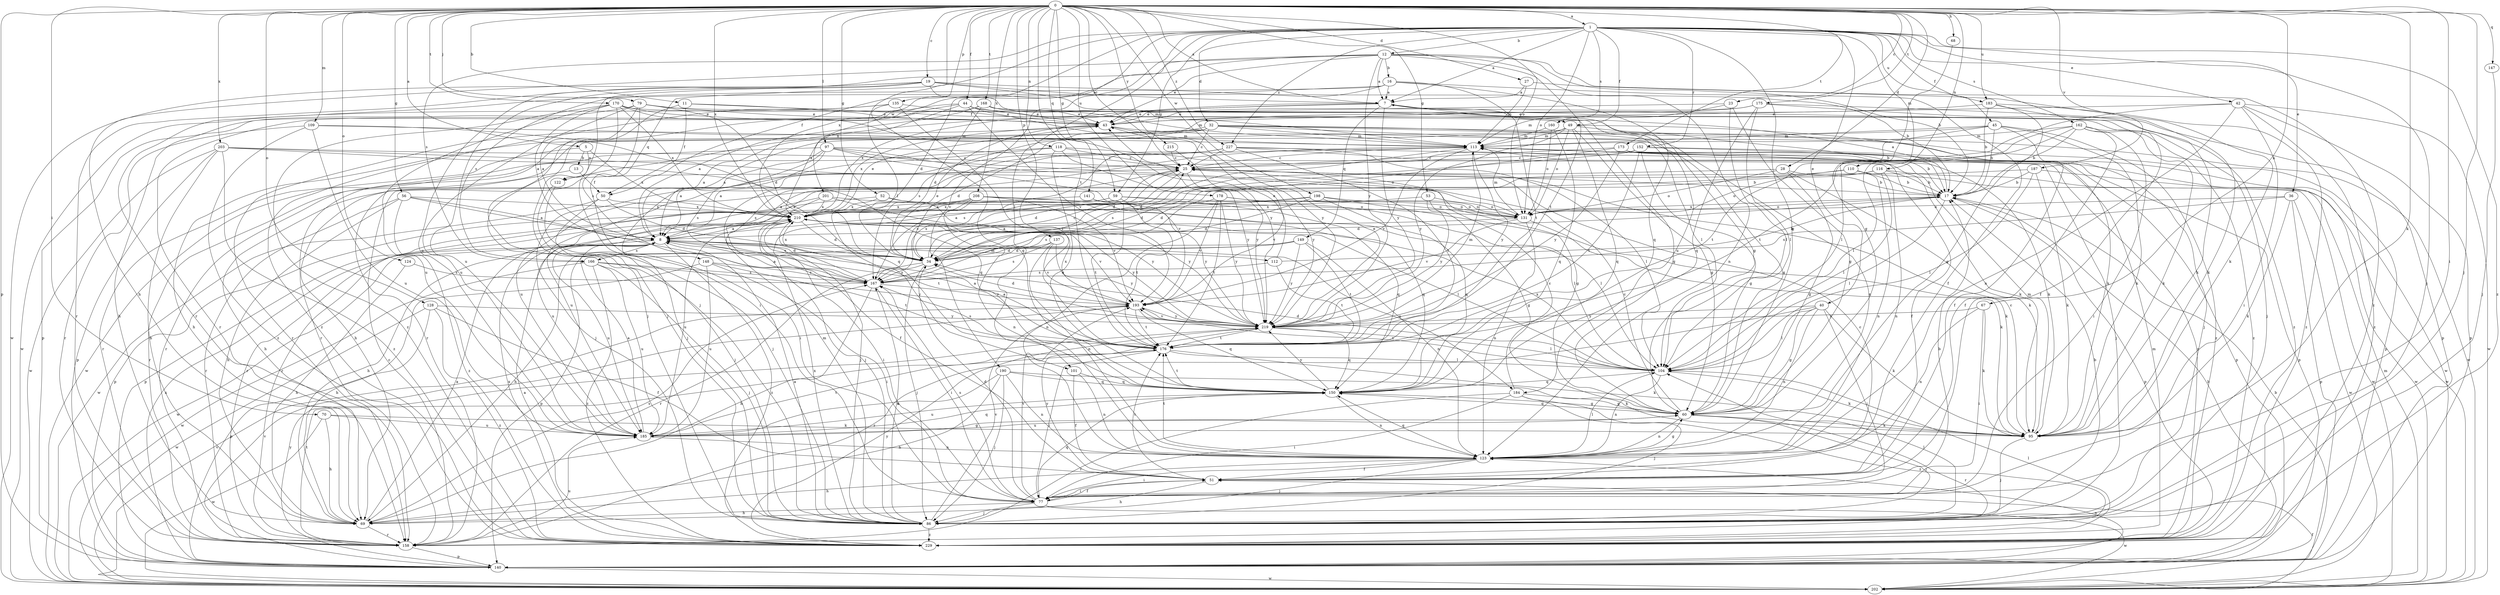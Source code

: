 strict digraph  {
0;
1;
5;
7;
8;
11;
12;
13;
16;
17;
19;
23;
25;
27;
28;
32;
34;
36;
40;
42;
43;
44;
45;
49;
50;
51;
52;
53;
56;
59;
60;
67;
68;
69;
70;
77;
79;
86;
95;
97;
101;
104;
109;
110;
112;
113;
116;
118;
122;
123;
124;
128;
131;
135;
137;
140;
141;
147;
148;
149;
150;
152;
158;
160;
162;
166;
167;
168;
170;
173;
175;
176;
178;
183;
184;
185;
187;
190;
193;
198;
201;
202;
203;
208;
210;
215;
219;
227;
229;
0 -> 1  [label=a];
0 -> 5  [label=a];
0 -> 7  [label=a];
0 -> 11  [label=b];
0 -> 19  [label=c];
0 -> 23  [label=c];
0 -> 25  [label=c];
0 -> 27  [label=d];
0 -> 28  [label=d];
0 -> 44  [label=f];
0 -> 52  [label=g];
0 -> 53  [label=g];
0 -> 56  [label=g];
0 -> 59  [label=g];
0 -> 67  [label=h];
0 -> 68  [label=h];
0 -> 70  [label=i];
0 -> 77  [label=i];
0 -> 79  [label=j];
0 -> 86  [label=j];
0 -> 95  [label=k];
0 -> 97  [label=l];
0 -> 101  [label=l];
0 -> 109  [label=m];
0 -> 116  [label=n];
0 -> 118  [label=n];
0 -> 124  [label=o];
0 -> 128  [label=o];
0 -> 131  [label=o];
0 -> 135  [label=p];
0 -> 137  [label=p];
0 -> 140  [label=p];
0 -> 141  [label=q];
0 -> 147  [label=q];
0 -> 168  [label=t];
0 -> 170  [label=t];
0 -> 173  [label=t];
0 -> 175  [label=t];
0 -> 176  [label=t];
0 -> 178  [label=u];
0 -> 183  [label=u];
0 -> 187  [label=v];
0 -> 198  [label=w];
0 -> 203  [label=x];
0 -> 208  [label=x];
0 -> 210  [label=x];
0 -> 215  [label=y];
0 -> 227  [label=z];
1 -> 7  [label=a];
1 -> 12  [label=b];
1 -> 32  [label=d];
1 -> 36  [label=e];
1 -> 40  [label=e];
1 -> 42  [label=e];
1 -> 45  [label=f];
1 -> 49  [label=f];
1 -> 59  [label=g];
1 -> 60  [label=g];
1 -> 86  [label=j];
1 -> 101  [label=l];
1 -> 110  [label=m];
1 -> 131  [label=o];
1 -> 148  [label=q];
1 -> 152  [label=r];
1 -> 160  [label=s];
1 -> 162  [label=s];
1 -> 166  [label=s];
1 -> 183  [label=u];
1 -> 190  [label=v];
1 -> 201  [label=w];
1 -> 210  [label=x];
1 -> 227  [label=z];
1 -> 229  [label=z];
5 -> 13  [label=b];
5 -> 122  [label=n];
5 -> 158  [label=r];
5 -> 210  [label=x];
7 -> 43  [label=e];
7 -> 122  [label=n];
7 -> 149  [label=q];
7 -> 184  [label=u];
7 -> 210  [label=x];
7 -> 219  [label=y];
7 -> 229  [label=z];
8 -> 34  [label=d];
8 -> 112  [label=m];
8 -> 166  [label=s];
8 -> 184  [label=u];
8 -> 185  [label=u];
8 -> 202  [label=w];
8 -> 229  [label=z];
11 -> 43  [label=e];
11 -> 49  [label=f];
11 -> 50  [label=f];
11 -> 86  [label=j];
12 -> 7  [label=a];
12 -> 16  [label=b];
12 -> 17  [label=b];
12 -> 43  [label=e];
12 -> 50  [label=f];
12 -> 69  [label=h];
12 -> 123  [label=n];
12 -> 176  [label=t];
12 -> 185  [label=u];
12 -> 219  [label=y];
12 -> 229  [label=z];
13 -> 50  [label=f];
13 -> 158  [label=r];
16 -> 7  [label=a];
16 -> 34  [label=d];
16 -> 51  [label=f];
16 -> 150  [label=q];
16 -> 158  [label=r];
16 -> 166  [label=s];
16 -> 176  [label=t];
17 -> 7  [label=a];
17 -> 34  [label=d];
17 -> 104  [label=l];
17 -> 131  [label=o];
17 -> 140  [label=p];
17 -> 210  [label=x];
19 -> 7  [label=a];
19 -> 17  [label=b];
19 -> 60  [label=g];
19 -> 86  [label=j];
19 -> 113  [label=m];
19 -> 158  [label=r];
19 -> 185  [label=u];
19 -> 202  [label=w];
23 -> 43  [label=e];
23 -> 60  [label=g];
23 -> 104  [label=l];
23 -> 113  [label=m];
25 -> 17  [label=b];
25 -> 34  [label=d];
25 -> 69  [label=h];
25 -> 167  [label=s];
25 -> 193  [label=v];
27 -> 7  [label=a];
27 -> 95  [label=k];
27 -> 113  [label=m];
28 -> 8  [label=a];
28 -> 17  [label=b];
28 -> 60  [label=g];
28 -> 95  [label=k];
28 -> 131  [label=o];
32 -> 8  [label=a];
32 -> 25  [label=c];
32 -> 34  [label=d];
32 -> 60  [label=g];
32 -> 69  [label=h];
32 -> 86  [label=j];
32 -> 113  [label=m];
32 -> 123  [label=n];
32 -> 158  [label=r];
32 -> 202  [label=w];
34 -> 25  [label=c];
34 -> 43  [label=e];
34 -> 86  [label=j];
34 -> 158  [label=r];
34 -> 167  [label=s];
34 -> 210  [label=x];
36 -> 95  [label=k];
36 -> 131  [label=o];
36 -> 140  [label=p];
36 -> 167  [label=s];
36 -> 202  [label=w];
40 -> 60  [label=g];
40 -> 77  [label=i];
40 -> 95  [label=k];
40 -> 104  [label=l];
40 -> 123  [label=n];
40 -> 158  [label=r];
40 -> 219  [label=y];
42 -> 43  [label=e];
42 -> 77  [label=i];
42 -> 104  [label=l];
42 -> 123  [label=n];
42 -> 140  [label=p];
42 -> 202  [label=w];
42 -> 229  [label=z];
43 -> 113  [label=m];
43 -> 140  [label=p];
43 -> 158  [label=r];
43 -> 210  [label=x];
44 -> 43  [label=e];
44 -> 86  [label=j];
44 -> 113  [label=m];
44 -> 140  [label=p];
44 -> 193  [label=v];
44 -> 210  [label=x];
44 -> 219  [label=y];
45 -> 17  [label=b];
45 -> 51  [label=f];
45 -> 95  [label=k];
45 -> 113  [label=m];
45 -> 158  [label=r];
45 -> 176  [label=t];
45 -> 229  [label=z];
49 -> 8  [label=a];
49 -> 17  [label=b];
49 -> 60  [label=g];
49 -> 95  [label=k];
49 -> 113  [label=m];
49 -> 131  [label=o];
49 -> 150  [label=q];
49 -> 219  [label=y];
50 -> 34  [label=d];
50 -> 86  [label=j];
50 -> 202  [label=w];
50 -> 210  [label=x];
51 -> 25  [label=c];
51 -> 69  [label=h];
51 -> 77  [label=i];
51 -> 176  [label=t];
51 -> 219  [label=y];
52 -> 104  [label=l];
52 -> 140  [label=p];
52 -> 210  [label=x];
52 -> 219  [label=y];
53 -> 60  [label=g];
53 -> 131  [label=o];
53 -> 210  [label=x];
53 -> 219  [label=y];
56 -> 8  [label=a];
56 -> 51  [label=f];
56 -> 69  [label=h];
56 -> 158  [label=r];
56 -> 210  [label=x];
56 -> 229  [label=z];
59 -> 131  [label=o];
59 -> 150  [label=q];
59 -> 176  [label=t];
59 -> 185  [label=u];
59 -> 210  [label=x];
60 -> 25  [label=c];
60 -> 86  [label=j];
60 -> 95  [label=k];
60 -> 123  [label=n];
60 -> 150  [label=q];
60 -> 158  [label=r];
60 -> 185  [label=u];
67 -> 77  [label=i];
67 -> 95  [label=k];
67 -> 123  [label=n];
67 -> 219  [label=y];
68 -> 60  [label=g];
69 -> 8  [label=a];
69 -> 158  [label=r];
69 -> 167  [label=s];
70 -> 69  [label=h];
70 -> 95  [label=k];
70 -> 185  [label=u];
70 -> 202  [label=w];
77 -> 17  [label=b];
77 -> 34  [label=d];
77 -> 51  [label=f];
77 -> 69  [label=h];
77 -> 86  [label=j];
77 -> 150  [label=q];
77 -> 167  [label=s];
77 -> 193  [label=v];
77 -> 202  [label=w];
79 -> 8  [label=a];
79 -> 34  [label=d];
79 -> 43  [label=e];
79 -> 69  [label=h];
79 -> 104  [label=l];
79 -> 167  [label=s];
79 -> 185  [label=u];
86 -> 8  [label=a];
86 -> 17  [label=b];
86 -> 104  [label=l];
86 -> 113  [label=m];
86 -> 167  [label=s];
86 -> 193  [label=v];
86 -> 210  [label=x];
86 -> 229  [label=z];
95 -> 25  [label=c];
95 -> 86  [label=j];
95 -> 113  [label=m];
97 -> 8  [label=a];
97 -> 25  [label=c];
97 -> 60  [label=g];
97 -> 86  [label=j];
97 -> 131  [label=o];
97 -> 158  [label=r];
97 -> 167  [label=s];
97 -> 193  [label=v];
101 -> 51  [label=f];
101 -> 123  [label=n];
101 -> 150  [label=q];
104 -> 34  [label=d];
104 -> 95  [label=k];
104 -> 123  [label=n];
104 -> 150  [label=q];
104 -> 193  [label=v];
104 -> 210  [label=x];
109 -> 113  [label=m];
109 -> 150  [label=q];
109 -> 158  [label=r];
109 -> 185  [label=u];
109 -> 229  [label=z];
110 -> 17  [label=b];
110 -> 34  [label=d];
110 -> 123  [label=n];
110 -> 131  [label=o];
110 -> 202  [label=w];
112 -> 17  [label=b];
112 -> 43  [label=e];
112 -> 167  [label=s];
112 -> 176  [label=t];
113 -> 25  [label=c];
113 -> 34  [label=d];
113 -> 95  [label=k];
113 -> 140  [label=p];
113 -> 167  [label=s];
113 -> 193  [label=v];
113 -> 219  [label=y];
116 -> 8  [label=a];
116 -> 17  [label=b];
116 -> 34  [label=d];
116 -> 104  [label=l];
116 -> 123  [label=n];
116 -> 202  [label=w];
118 -> 25  [label=c];
118 -> 86  [label=j];
118 -> 95  [label=k];
118 -> 150  [label=q];
118 -> 202  [label=w];
118 -> 219  [label=y];
122 -> 77  [label=i];
122 -> 86  [label=j];
123 -> 51  [label=f];
123 -> 60  [label=g];
123 -> 69  [label=h];
123 -> 77  [label=i];
123 -> 86  [label=j];
123 -> 104  [label=l];
123 -> 150  [label=q];
123 -> 176  [label=t];
124 -> 69  [label=h];
124 -> 167  [label=s];
128 -> 51  [label=f];
128 -> 140  [label=p];
128 -> 202  [label=w];
128 -> 219  [label=y];
128 -> 229  [label=z];
131 -> 8  [label=a];
131 -> 95  [label=k];
131 -> 113  [label=m];
131 -> 123  [label=n];
131 -> 193  [label=v];
135 -> 43  [label=e];
135 -> 150  [label=q];
135 -> 176  [label=t];
135 -> 202  [label=w];
135 -> 229  [label=z];
137 -> 34  [label=d];
137 -> 123  [label=n];
137 -> 167  [label=s];
137 -> 193  [label=v];
137 -> 219  [label=y];
140 -> 17  [label=b];
140 -> 123  [label=n];
140 -> 193  [label=v];
140 -> 202  [label=w];
140 -> 210  [label=x];
140 -> 219  [label=y];
141 -> 176  [label=t];
141 -> 210  [label=x];
141 -> 219  [label=y];
147 -> 86  [label=j];
148 -> 69  [label=h];
148 -> 77  [label=i];
148 -> 167  [label=s];
148 -> 176  [label=t];
148 -> 185  [label=u];
149 -> 34  [label=d];
149 -> 69  [label=h];
149 -> 123  [label=n];
149 -> 140  [label=p];
149 -> 176  [label=t];
149 -> 219  [label=y];
150 -> 60  [label=g];
150 -> 123  [label=n];
150 -> 176  [label=t];
150 -> 185  [label=u];
150 -> 219  [label=y];
152 -> 25  [label=c];
152 -> 34  [label=d];
152 -> 60  [label=g];
152 -> 69  [label=h];
152 -> 140  [label=p];
152 -> 176  [label=t];
152 -> 202  [label=w];
158 -> 25  [label=c];
158 -> 140  [label=p];
158 -> 176  [label=t];
158 -> 185  [label=u];
160 -> 113  [label=m];
160 -> 131  [label=o];
160 -> 150  [label=q];
162 -> 17  [label=b];
162 -> 51  [label=f];
162 -> 77  [label=i];
162 -> 95  [label=k];
162 -> 104  [label=l];
162 -> 113  [label=m];
162 -> 176  [label=t];
162 -> 229  [label=z];
166 -> 86  [label=j];
166 -> 167  [label=s];
166 -> 185  [label=u];
166 -> 202  [label=w];
166 -> 219  [label=y];
166 -> 229  [label=z];
167 -> 8  [label=a];
167 -> 25  [label=c];
167 -> 69  [label=h];
167 -> 77  [label=i];
167 -> 193  [label=v];
167 -> 210  [label=x];
168 -> 8  [label=a];
168 -> 34  [label=d];
168 -> 43  [label=e];
168 -> 51  [label=f];
168 -> 86  [label=j];
168 -> 158  [label=r];
170 -> 8  [label=a];
170 -> 43  [label=e];
170 -> 60  [label=g];
170 -> 77  [label=i];
170 -> 185  [label=u];
170 -> 210  [label=x];
170 -> 219  [label=y];
170 -> 229  [label=z];
173 -> 17  [label=b];
173 -> 25  [label=c];
173 -> 51  [label=f];
173 -> 167  [label=s];
173 -> 219  [label=y];
175 -> 43  [label=e];
175 -> 95  [label=k];
175 -> 104  [label=l];
175 -> 140  [label=p];
175 -> 150  [label=q];
175 -> 167  [label=s];
176 -> 8  [label=a];
176 -> 77  [label=i];
176 -> 95  [label=k];
176 -> 104  [label=l];
176 -> 167  [label=s];
178 -> 104  [label=l];
178 -> 123  [label=n];
178 -> 131  [label=o];
178 -> 167  [label=s];
178 -> 176  [label=t];
178 -> 193  [label=v];
178 -> 219  [label=y];
183 -> 17  [label=b];
183 -> 43  [label=e];
183 -> 60  [label=g];
183 -> 95  [label=k];
183 -> 229  [label=z];
184 -> 25  [label=c];
184 -> 60  [label=g];
184 -> 77  [label=i];
184 -> 86  [label=j];
184 -> 158  [label=r];
184 -> 229  [label=z];
185 -> 8  [label=a];
185 -> 60  [label=g];
185 -> 123  [label=n];
185 -> 150  [label=q];
185 -> 176  [label=t];
187 -> 17  [label=b];
187 -> 95  [label=k];
187 -> 104  [label=l];
187 -> 185  [label=u];
187 -> 202  [label=w];
190 -> 69  [label=h];
190 -> 86  [label=j];
190 -> 95  [label=k];
190 -> 123  [label=n];
190 -> 150  [label=q];
190 -> 185  [label=u];
193 -> 34  [label=d];
193 -> 150  [label=q];
193 -> 176  [label=t];
193 -> 210  [label=x];
193 -> 219  [label=y];
198 -> 8  [label=a];
198 -> 34  [label=d];
198 -> 95  [label=k];
198 -> 131  [label=o];
198 -> 150  [label=q];
198 -> 158  [label=r];
201 -> 86  [label=j];
201 -> 131  [label=o];
201 -> 158  [label=r];
201 -> 210  [label=x];
201 -> 219  [label=y];
202 -> 17  [label=b];
202 -> 51  [label=f];
202 -> 113  [label=m];
202 -> 193  [label=v];
203 -> 25  [label=c];
203 -> 69  [label=h];
203 -> 140  [label=p];
203 -> 150  [label=q];
203 -> 202  [label=w];
203 -> 219  [label=y];
203 -> 229  [label=z];
208 -> 86  [label=j];
208 -> 123  [label=n];
208 -> 131  [label=o];
208 -> 140  [label=p];
208 -> 150  [label=q];
208 -> 193  [label=v];
208 -> 210  [label=x];
210 -> 8  [label=a];
210 -> 34  [label=d];
210 -> 43  [label=e];
210 -> 69  [label=h];
210 -> 77  [label=i];
210 -> 104  [label=l];
210 -> 176  [label=t];
210 -> 185  [label=u];
210 -> 193  [label=v];
210 -> 219  [label=y];
215 -> 25  [label=c];
215 -> 219  [label=y];
219 -> 8  [label=a];
219 -> 43  [label=e];
219 -> 104  [label=l];
219 -> 113  [label=m];
219 -> 150  [label=q];
219 -> 176  [label=t];
219 -> 193  [label=v];
227 -> 8  [label=a];
227 -> 25  [label=c];
227 -> 86  [label=j];
227 -> 104  [label=l];
227 -> 167  [label=s];
227 -> 176  [label=t];
227 -> 185  [label=u];
227 -> 229  [label=z];
229 -> 8  [label=a];
229 -> 104  [label=l];
229 -> 113  [label=m];
229 -> 210  [label=x];
229 -> 219  [label=y];
}
